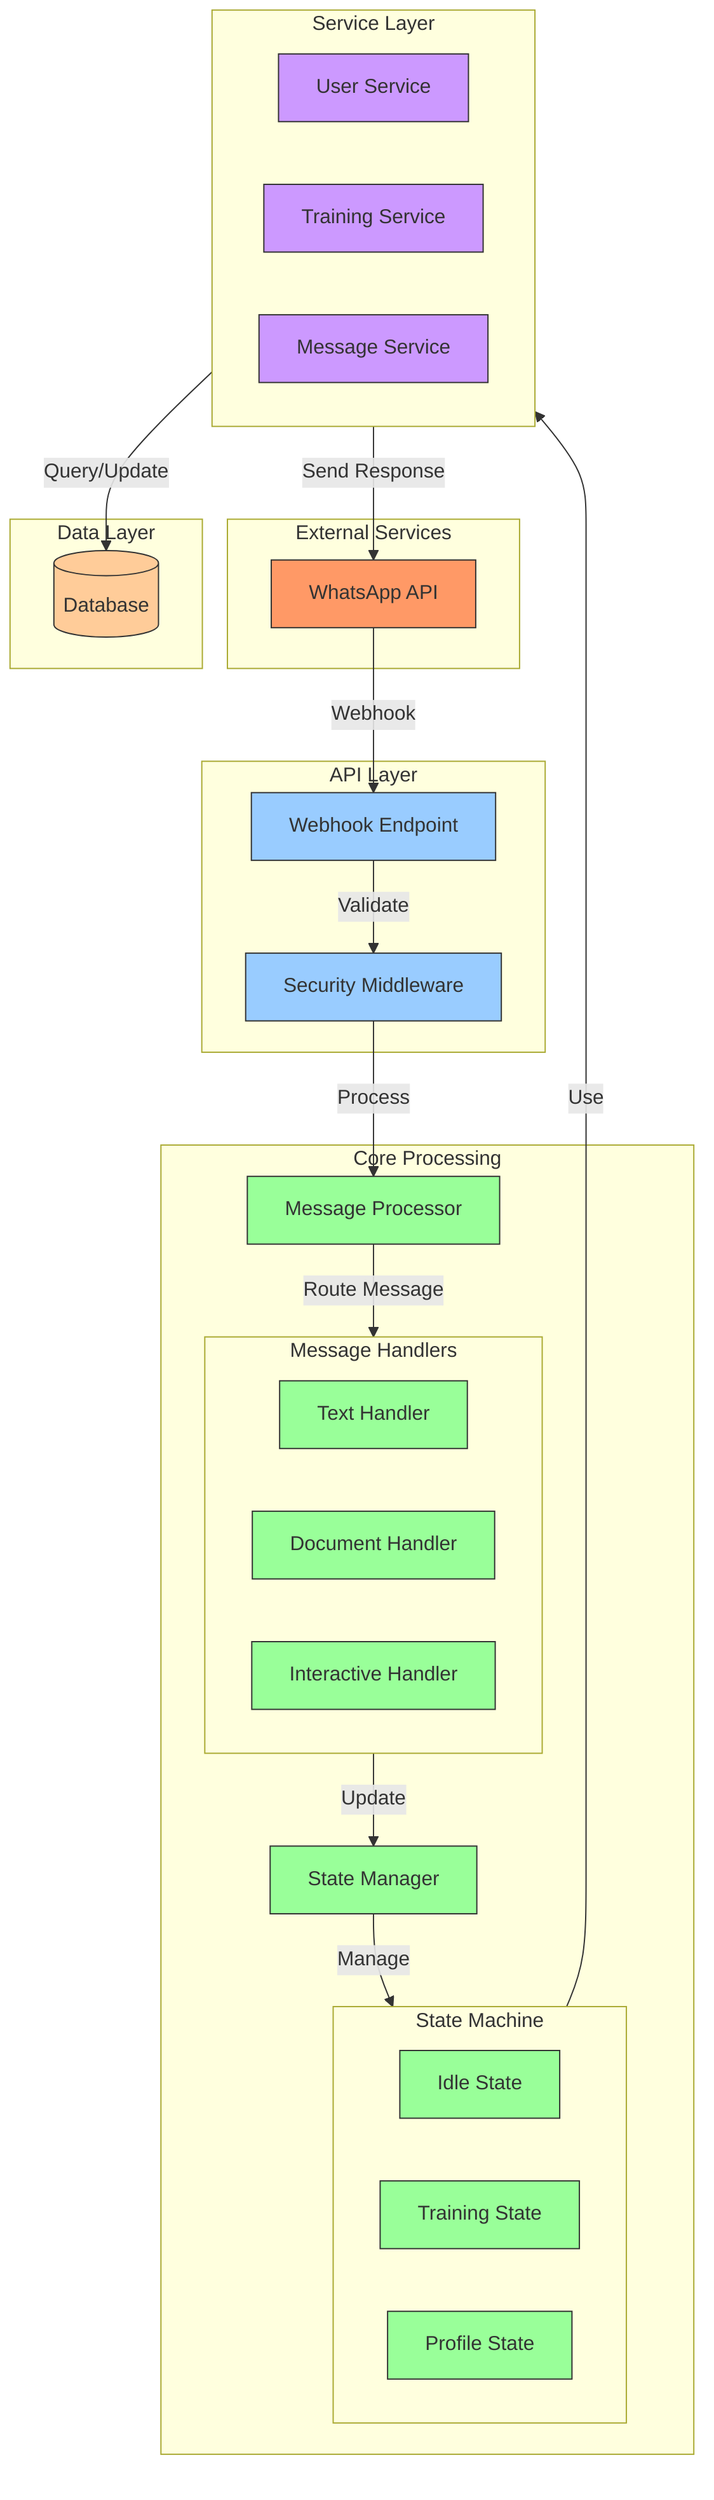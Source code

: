 flowchart TB
    subgraph External["External Services"]
        WA[WhatsApp API]
    end

    subgraph API["API Layer"]
        WH[Webhook Endpoint]
        SEC[Security Middleware]
    end

    subgraph Core["Core Processing"]
        MP[Message Processor]
        SM[State Manager]
        
        subgraph Handlers["Message Handlers"]
            TH[Text Handler]
            DH[Document Handler]
            IH[Interactive Handler]
        end
        
        subgraph States["State Machine"]
            IS[Idle State]
            TS[Training State]
            PS[Profile State]
        end
    end

    subgraph Services["Service Layer"]
        US[User Service]
        TS2[Training Service]
        MS[Message Service]
    end

    subgraph Data["Data Layer"]
        DB[(Database)]
    end

    %% Flow of data
    WA -->|Webhook| WH
    WH -->|Validate| SEC
    SEC -->|Process| MP
    MP -->|Route Message| Handlers
    Handlers -->|Update| SM
    SM -->|Manage| States
    States -->|Use| Services
    Services -->|Query/Update| DB
    Services -->|Send Response| WA

    %% Styling
    classDef external fill:#f96,stroke:#333
    classDef api fill:#9cf,stroke:#333
    classDef core fill:#9f9,stroke:#333
    classDef services fill:#c9f,stroke:#333
    classDef data fill:#fc9,stroke:#333
    
    class WA external
    class WH,SEC api
    class MP,SM,TH,DH,IH,IS,TS,PS core
    class US,TS2,MS services
    class DB data
